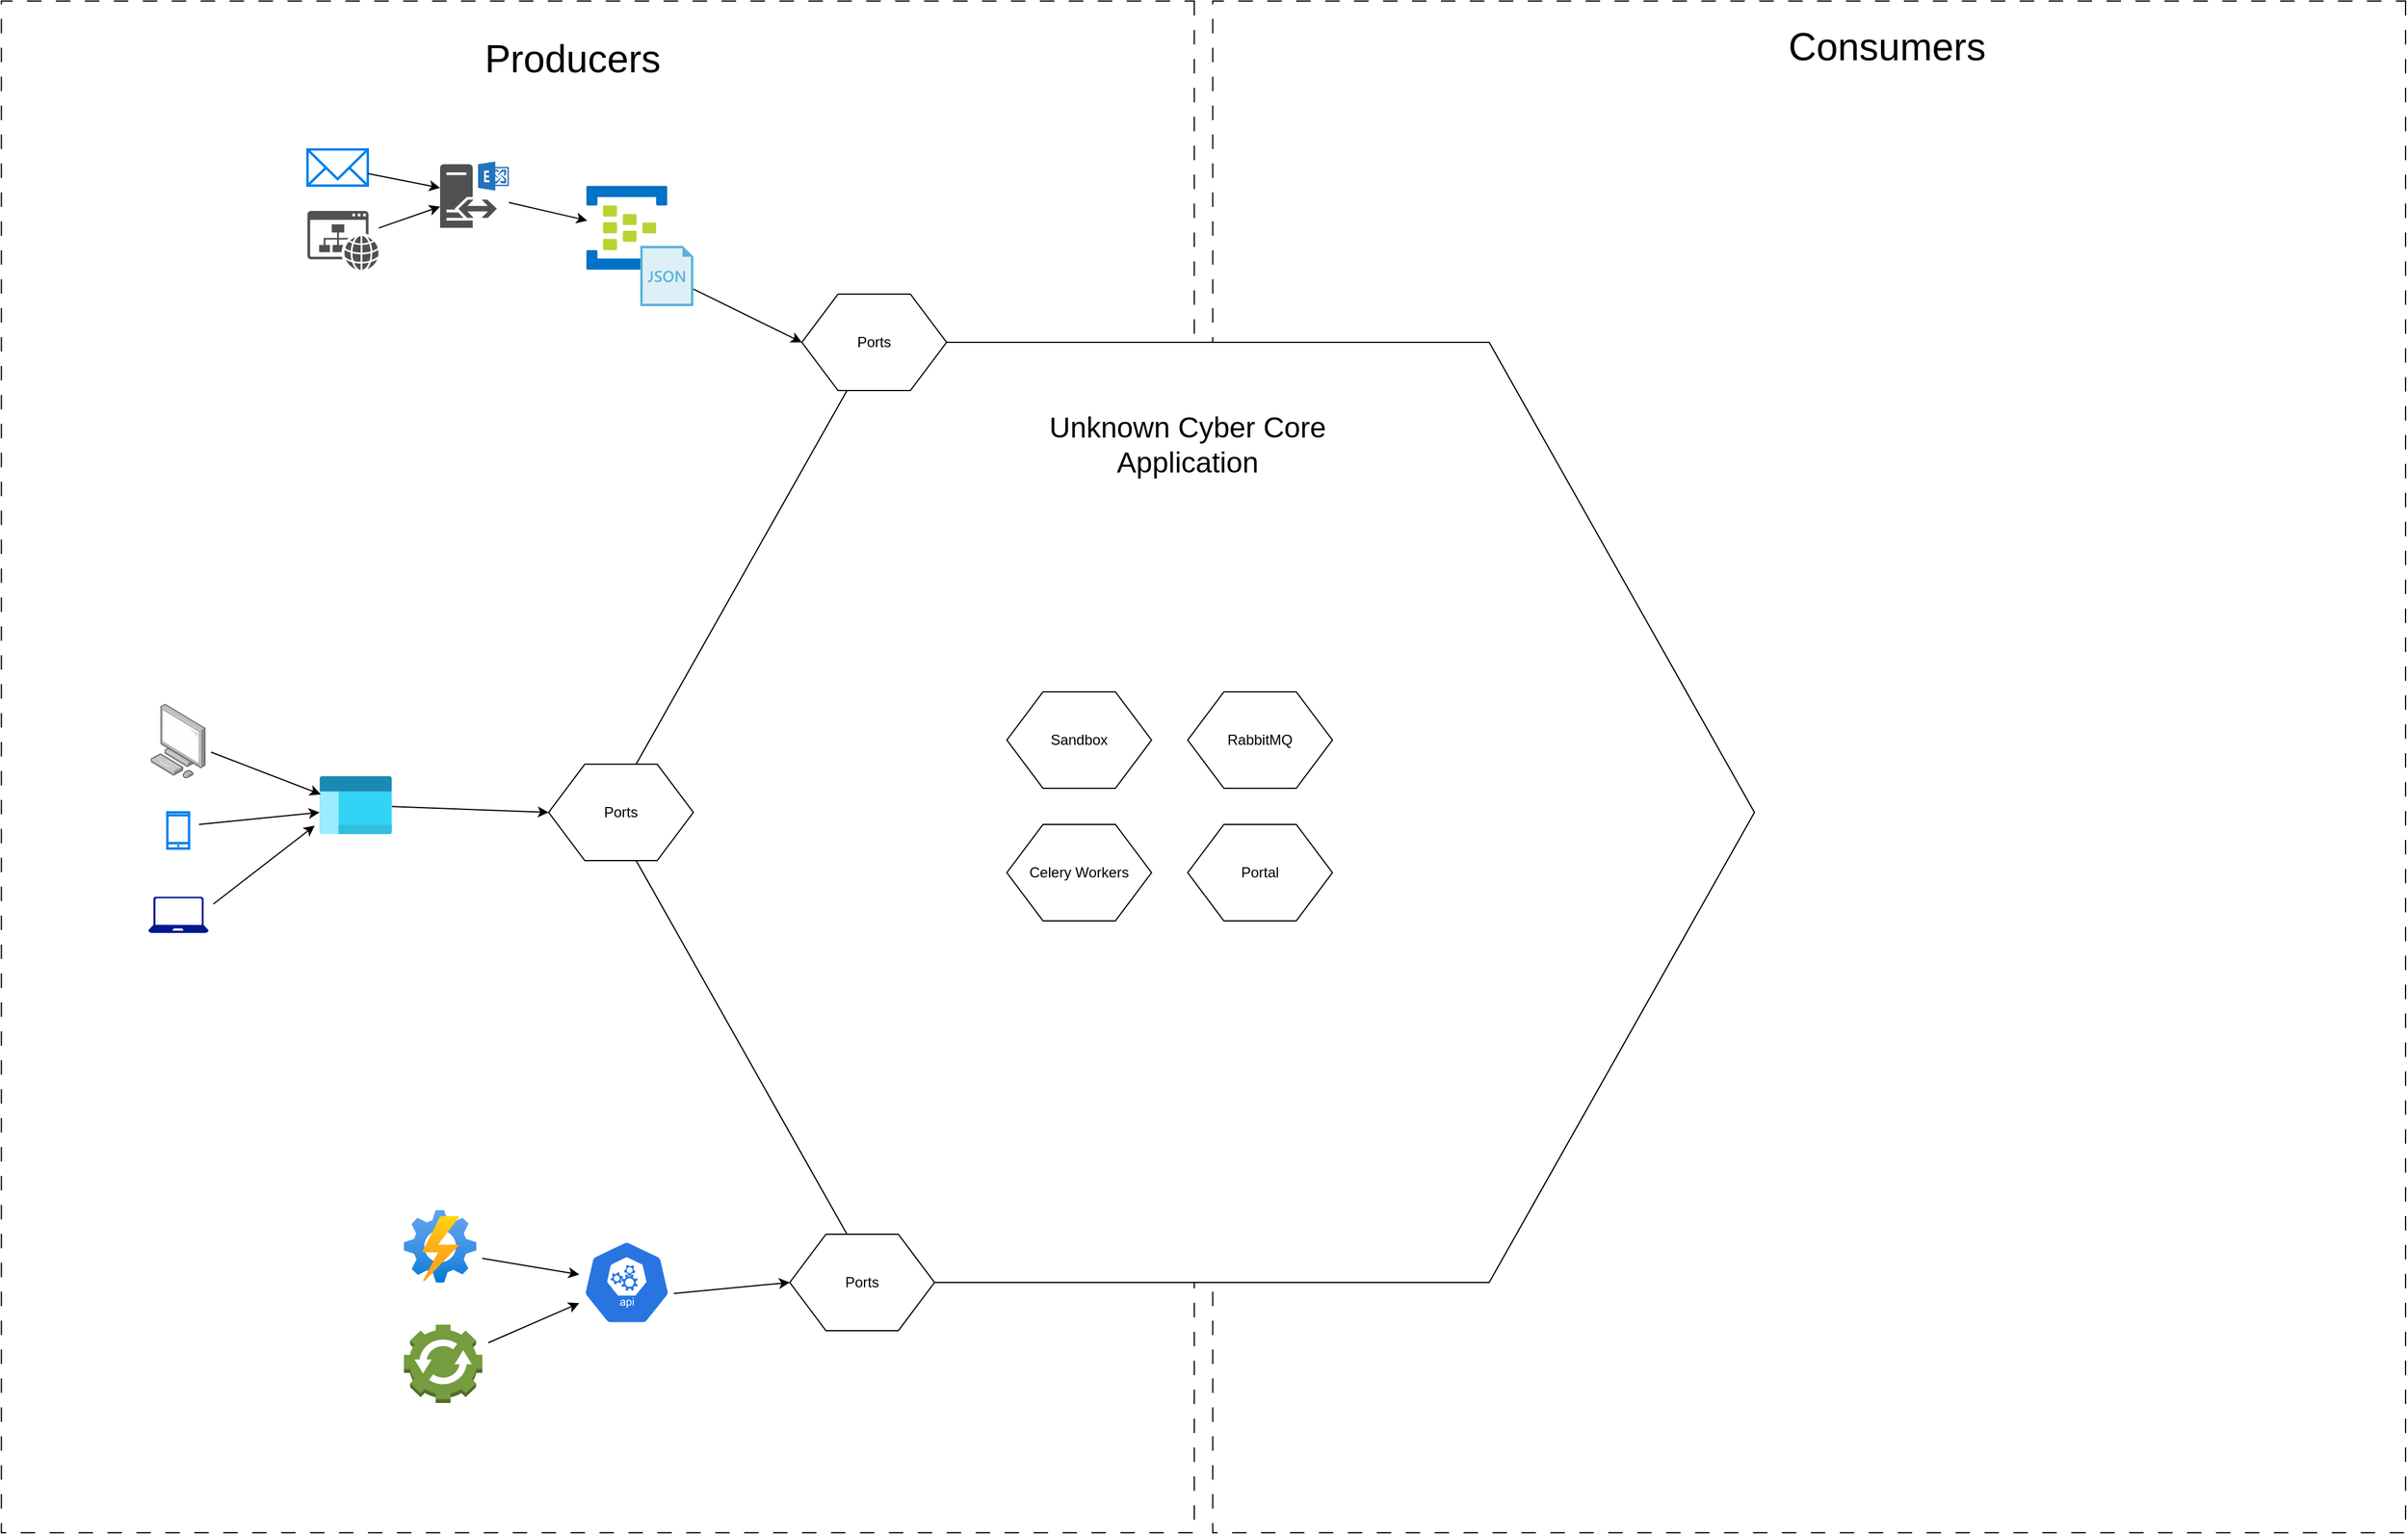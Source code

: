 <mxfile version="21.6.8" type="device">
  <diagram name="Page-1" id="z9VQ8VyXXd_uXI_YR1s-">
    <mxGraphModel dx="3078" dy="2762" grid="1" gridSize="10" guides="1" tooltips="1" connect="1" arrows="1" fold="1" page="1" pageScale="1" pageWidth="850" pageHeight="1100" math="0" shadow="0">
      <root>
        <mxCell id="0" />
        <mxCell id="1" parent="0" />
        <mxCell id="06CCblK8_iFs-0aNecfg-1" value="" style="rounded=0;whiteSpace=wrap;html=1;rotation=90;dashed=1;dashPattern=12 12;fillColor=none;" vertex="1" parent="1">
          <mxGeometry x="390" y="-82.35" width="1270.76" height="989.25" as="geometry" />
        </mxCell>
        <mxCell id="06CCblK8_iFs-0aNecfg-2" value="" style="rounded=0;whiteSpace=wrap;html=1;rotation=90;dashed=1;dashPattern=12 12;fillColor=none;" vertex="1" parent="1">
          <mxGeometry x="-614.6" y="-82.35" width="1270.76" height="989.25" as="geometry" />
        </mxCell>
        <mxCell id="06CCblK8_iFs-0aNecfg-3" value="" style="shape=hexagon;perimeter=hexagonPerimeter2;whiteSpace=wrap;html=1;fixedSize=1;size=220;" vertex="1" parent="1">
          <mxGeometry x="30" y="60" width="950" height="780" as="geometry" />
        </mxCell>
        <mxCell id="06CCblK8_iFs-0aNecfg-4" value="Sandbox" style="shape=hexagon;perimeter=hexagonPerimeter2;whiteSpace=wrap;html=1;fixedSize=1;size=30;" vertex="1" parent="1">
          <mxGeometry x="360" y="350" width="120" height="80" as="geometry" />
        </mxCell>
        <mxCell id="06CCblK8_iFs-0aNecfg-5" value="Celery Workers" style="shape=hexagon;perimeter=hexagonPerimeter2;whiteSpace=wrap;html=1;fixedSize=1;size=30;" vertex="1" parent="1">
          <mxGeometry x="360" y="460" width="120" height="80" as="geometry" />
        </mxCell>
        <mxCell id="06CCblK8_iFs-0aNecfg-6" value="RabbitMQ" style="shape=hexagon;perimeter=hexagonPerimeter2;whiteSpace=wrap;html=1;fixedSize=1;size=30;" vertex="1" parent="1">
          <mxGeometry x="510" y="350" width="120" height="80" as="geometry" />
        </mxCell>
        <mxCell id="06CCblK8_iFs-0aNecfg-7" value="Portal" style="shape=hexagon;perimeter=hexagonPerimeter2;whiteSpace=wrap;html=1;fixedSize=1;size=30;" vertex="1" parent="1">
          <mxGeometry x="510" y="460" width="120" height="80" as="geometry" />
        </mxCell>
        <mxCell id="06CCblK8_iFs-0aNecfg-8" value="Ports" style="shape=hexagon;perimeter=hexagonPerimeter2;whiteSpace=wrap;html=1;fixedSize=1;size=30;" vertex="1" parent="1">
          <mxGeometry x="-20" y="410" width="120" height="80" as="geometry" />
        </mxCell>
        <mxCell id="06CCblK8_iFs-0aNecfg-9" value="Ports" style="shape=hexagon;perimeter=hexagonPerimeter2;whiteSpace=wrap;html=1;fixedSize=1;size=30;" vertex="1" parent="1">
          <mxGeometry x="190" y="20" width="120" height="80" as="geometry" />
        </mxCell>
        <mxCell id="06CCblK8_iFs-0aNecfg-10" value="Ports" style="shape=hexagon;perimeter=hexagonPerimeter2;whiteSpace=wrap;html=1;fixedSize=1;size=30;" vertex="1" parent="1">
          <mxGeometry x="180" y="800" width="120" height="80" as="geometry" />
        </mxCell>
        <mxCell id="06CCblK8_iFs-0aNecfg-11" value="" style="image;sketch=0;aspect=fixed;html=1;points=[];align=center;fontSize=12;image=img/lib/mscae/Event_Hubs.svg;" vertex="1" parent="1">
          <mxGeometry x="11.2" y="-70" width="67.2" height="70" as="geometry" />
        </mxCell>
        <mxCell id="06CCblK8_iFs-0aNecfg-12" value="" style="image;sketch=0;aspect=fixed;html=1;points=[];align=center;fontSize=12;image=img/lib/mscae/Templates.svg;" vertex="1" parent="1">
          <mxGeometry x="56" y="-20" width="44" height="50" as="geometry" />
        </mxCell>
        <mxCell id="06CCblK8_iFs-0aNecfg-13" value="" style="image;aspect=fixed;html=1;points=[];align=center;fontSize=12;image=img/lib/azure2/general/Management_Portal.svg;" vertex="1" parent="1">
          <mxGeometry x="-210" y="420" width="60" height="48" as="geometry" />
        </mxCell>
        <mxCell id="06CCblK8_iFs-0aNecfg-14" value="" style="sketch=0;html=1;dashed=0;whitespace=wrap;fillColor=#2875E2;strokeColor=#ffffff;points=[[0.005,0.63,0],[0.1,0.2,0],[0.9,0.2,0],[0.5,0,0],[0.995,0.63,0],[0.72,0.99,0],[0.5,1,0],[0.28,0.99,0]];verticalLabelPosition=bottom;align=center;verticalAlign=top;shape=mxgraph.kubernetes.icon;prIcon=api" vertex="1" parent="1">
          <mxGeometry x="5.4" y="805" width="78.8" height="70" as="geometry" />
        </mxCell>
        <mxCell id="06CCblK8_iFs-0aNecfg-15" value="" style="image;points=[];aspect=fixed;html=1;align=center;shadow=0;dashed=0;image=img/lib/allied_telesis/computer_and_terminals/Personal_Computer.svg;" vertex="1" parent="1">
          <mxGeometry x="-350" y="360" width="45.6" height="61.8" as="geometry" />
        </mxCell>
        <mxCell id="06CCblK8_iFs-0aNecfg-16" value="" style="html=1;verticalLabelPosition=bottom;align=center;labelBackgroundColor=#ffffff;verticalAlign=top;strokeWidth=2;strokeColor=#0080F0;shadow=0;dashed=0;shape=mxgraph.ios7.icons.smartphone;" vertex="1" parent="1">
          <mxGeometry x="-336.2" y="450" width="18" height="30" as="geometry" />
        </mxCell>
        <mxCell id="06CCblK8_iFs-0aNecfg-17" value="" style="sketch=0;aspect=fixed;pointerEvents=1;shadow=0;dashed=0;html=1;strokeColor=none;labelPosition=center;verticalLabelPosition=bottom;verticalAlign=top;align=center;fillColor=#00188D;shape=mxgraph.azure.laptop" vertex="1" parent="1">
          <mxGeometry x="-352" y="520" width="50" height="30" as="geometry" />
        </mxCell>
        <mxCell id="06CCblK8_iFs-0aNecfg-18" value="" style="endArrow=classic;html=1;rounded=0;entryX=0.017;entryY=0.313;entryDx=0;entryDy=0;entryPerimeter=0;" edge="1" parent="1" target="06CCblK8_iFs-0aNecfg-13">
          <mxGeometry width="50" height="50" relative="1" as="geometry">
            <mxPoint x="-300" y="400" as="sourcePoint" />
            <mxPoint x="50" y="520" as="targetPoint" />
          </mxGeometry>
        </mxCell>
        <mxCell id="06CCblK8_iFs-0aNecfg-19" value="" style="endArrow=classic;html=1;rounded=0;" edge="1" parent="1">
          <mxGeometry width="50" height="50" relative="1" as="geometry">
            <mxPoint x="-310" y="460" as="sourcePoint" />
            <mxPoint x="-210" y="450" as="targetPoint" />
          </mxGeometry>
        </mxCell>
        <mxCell id="06CCblK8_iFs-0aNecfg-20" value="" style="endArrow=classic;html=1;rounded=0;entryX=-0.067;entryY=0.854;entryDx=0;entryDy=0;entryPerimeter=0;exitX=1.08;exitY=0.2;exitDx=0;exitDy=0;exitPerimeter=0;" edge="1" parent="1" source="06CCblK8_iFs-0aNecfg-17" target="06CCblK8_iFs-0aNecfg-13">
          <mxGeometry width="50" height="50" relative="1" as="geometry">
            <mxPoint x="-280" y="420" as="sourcePoint" />
            <mxPoint x="-189" y="455" as="targetPoint" />
          </mxGeometry>
        </mxCell>
        <mxCell id="06CCblK8_iFs-0aNecfg-21" value="" style="endArrow=classic;html=1;rounded=0;entryX=0;entryY=0.5;entryDx=0;entryDy=0;" edge="1" parent="1" source="06CCblK8_iFs-0aNecfg-13" target="06CCblK8_iFs-0aNecfg-8">
          <mxGeometry width="50" height="50" relative="1" as="geometry">
            <mxPoint y="570" as="sourcePoint" />
            <mxPoint x="50" y="520" as="targetPoint" />
          </mxGeometry>
        </mxCell>
        <mxCell id="06CCblK8_iFs-0aNecfg-22" value="" style="endArrow=classic;html=1;rounded=0;entryX=0;entryY=0.5;entryDx=0;entryDy=0;exitX=0.995;exitY=0.63;exitDx=0;exitDy=0;exitPerimeter=0;" edge="1" parent="1" source="06CCblK8_iFs-0aNecfg-14" target="06CCblK8_iFs-0aNecfg-10">
          <mxGeometry width="50" height="50" relative="1" as="geometry">
            <mxPoint y="570" as="sourcePoint" />
            <mxPoint x="50" y="520" as="targetPoint" />
          </mxGeometry>
        </mxCell>
        <mxCell id="06CCblK8_iFs-0aNecfg-23" value="" style="endArrow=classic;html=1;rounded=0;entryX=0;entryY=0.5;entryDx=0;entryDy=0;" edge="1" parent="1" source="06CCblK8_iFs-0aNecfg-12" target="06CCblK8_iFs-0aNecfg-9">
          <mxGeometry width="50" height="50" relative="1" as="geometry">
            <mxPoint y="90" as="sourcePoint" />
            <mxPoint x="50" y="40" as="targetPoint" />
          </mxGeometry>
        </mxCell>
        <mxCell id="06CCblK8_iFs-0aNecfg-24" value="" style="html=1;verticalLabelPosition=bottom;align=center;labelBackgroundColor=#ffffff;verticalAlign=top;strokeWidth=2;strokeColor=#0080F0;shadow=0;dashed=0;shape=mxgraph.ios7.icons.mail;" vertex="1" parent="1">
          <mxGeometry x="-220" y="-100" width="50" height="30" as="geometry" />
        </mxCell>
        <mxCell id="06CCblK8_iFs-0aNecfg-25" value="" style="sketch=0;pointerEvents=1;shadow=0;dashed=0;html=1;strokeColor=none;fillColor=#505050;labelPosition=center;verticalLabelPosition=bottom;verticalAlign=top;outlineConnect=0;align=center;shape=mxgraph.office.concepts.website;" vertex="1" parent="1">
          <mxGeometry x="-220" y="-49" width="59" height="49" as="geometry" />
        </mxCell>
        <mxCell id="06CCblK8_iFs-0aNecfg-26" value="" style="sketch=0;pointerEvents=1;shadow=0;dashed=0;html=1;strokeColor=none;fillColor=#505050;labelPosition=center;verticalLabelPosition=bottom;verticalAlign=top;outlineConnect=0;align=center;shape=mxgraph.office.servers.exchange_edge_transport_server;" vertex="1" parent="1">
          <mxGeometry x="-110" y="-90" width="57" height="55" as="geometry" />
        </mxCell>
        <mxCell id="06CCblK8_iFs-0aNecfg-27" value="" style="endArrow=classic;html=1;rounded=0;entryX=0.012;entryY=0.414;entryDx=0;entryDy=0;entryPerimeter=0;" edge="1" parent="1" source="06CCblK8_iFs-0aNecfg-26" target="06CCblK8_iFs-0aNecfg-11">
          <mxGeometry width="50" height="50" relative="1" as="geometry">
            <mxPoint y="90" as="sourcePoint" />
            <mxPoint x="50" y="40" as="targetPoint" />
          </mxGeometry>
        </mxCell>
        <mxCell id="06CCblK8_iFs-0aNecfg-28" value="" style="endArrow=classic;html=1;rounded=0;" edge="1" parent="1" source="06CCblK8_iFs-0aNecfg-24" target="06CCblK8_iFs-0aNecfg-26">
          <mxGeometry width="50" height="50" relative="1" as="geometry">
            <mxPoint y="90" as="sourcePoint" />
            <mxPoint x="50" y="40" as="targetPoint" />
          </mxGeometry>
        </mxCell>
        <mxCell id="06CCblK8_iFs-0aNecfg-29" value="" style="endArrow=classic;html=1;rounded=0;" edge="1" parent="1" source="06CCblK8_iFs-0aNecfg-25" target="06CCblK8_iFs-0aNecfg-26">
          <mxGeometry width="50" height="50" relative="1" as="geometry">
            <mxPoint y="90" as="sourcePoint" />
            <mxPoint x="50" y="40" as="targetPoint" />
          </mxGeometry>
        </mxCell>
        <mxCell id="06CCblK8_iFs-0aNecfg-30" value="" style="image;aspect=fixed;html=1;points=[];align=center;fontSize=12;image=img/lib/azure2/management_governance/Automation_Accounts.svg;" vertex="1" parent="1">
          <mxGeometry x="-140" y="780" width="60" height="60" as="geometry" />
        </mxCell>
        <mxCell id="06CCblK8_iFs-0aNecfg-31" value="" style="outlineConnect=0;dashed=0;verticalLabelPosition=bottom;verticalAlign=top;align=center;html=1;shape=mxgraph.aws3.automation;fillColor=#759C3E;gradientColor=none;" vertex="1" parent="1">
          <mxGeometry x="-140" y="875" width="65" height="65" as="geometry" />
        </mxCell>
        <mxCell id="06CCblK8_iFs-0aNecfg-32" value="" style="endArrow=classic;html=1;rounded=0;exitX=1.083;exitY=0.667;exitDx=0;exitDy=0;exitPerimeter=0;" edge="1" parent="1" source="06CCblK8_iFs-0aNecfg-30" target="06CCblK8_iFs-0aNecfg-14">
          <mxGeometry width="50" height="50" relative="1" as="geometry">
            <mxPoint y="690" as="sourcePoint" />
            <mxPoint x="50" y="640" as="targetPoint" />
          </mxGeometry>
        </mxCell>
        <mxCell id="06CCblK8_iFs-0aNecfg-33" value="" style="endArrow=classic;html=1;rounded=0;" edge="1" parent="1" target="06CCblK8_iFs-0aNecfg-14">
          <mxGeometry width="50" height="50" relative="1" as="geometry">
            <mxPoint x="-70" y="890" as="sourcePoint" />
            <mxPoint x="50" y="640" as="targetPoint" />
          </mxGeometry>
        </mxCell>
        <mxCell id="06CCblK8_iFs-0aNecfg-34" value="&lt;font style=&quot;font-size: 32px;&quot;&gt;Producers&lt;/font&gt;" style="text;html=1;strokeColor=none;fillColor=none;align=center;verticalAlign=middle;whiteSpace=wrap;rounded=0;" vertex="1" parent="1">
          <mxGeometry x="-20" y="-190" width="40" height="30" as="geometry" />
        </mxCell>
        <mxCell id="06CCblK8_iFs-0aNecfg-35" value="&lt;font style=&quot;font-size: 32px;&quot;&gt;Consumers&lt;/font&gt;" style="text;html=1;strokeColor=none;fillColor=none;align=center;verticalAlign=middle;whiteSpace=wrap;rounded=0;" vertex="1" parent="1">
          <mxGeometry x="1070" y="-200" width="40" height="30" as="geometry" />
        </mxCell>
        <mxCell id="06CCblK8_iFs-0aNecfg-36" value="&lt;font style=&quot;font-size: 24px;&quot;&gt;Unknown Cyber Core Application&lt;/font&gt;" style="text;html=1;strokeColor=none;fillColor=none;align=center;verticalAlign=middle;whiteSpace=wrap;rounded=0;" vertex="1" parent="1">
          <mxGeometry x="380" y="130" width="260" height="30" as="geometry" />
        </mxCell>
      </root>
    </mxGraphModel>
  </diagram>
</mxfile>
